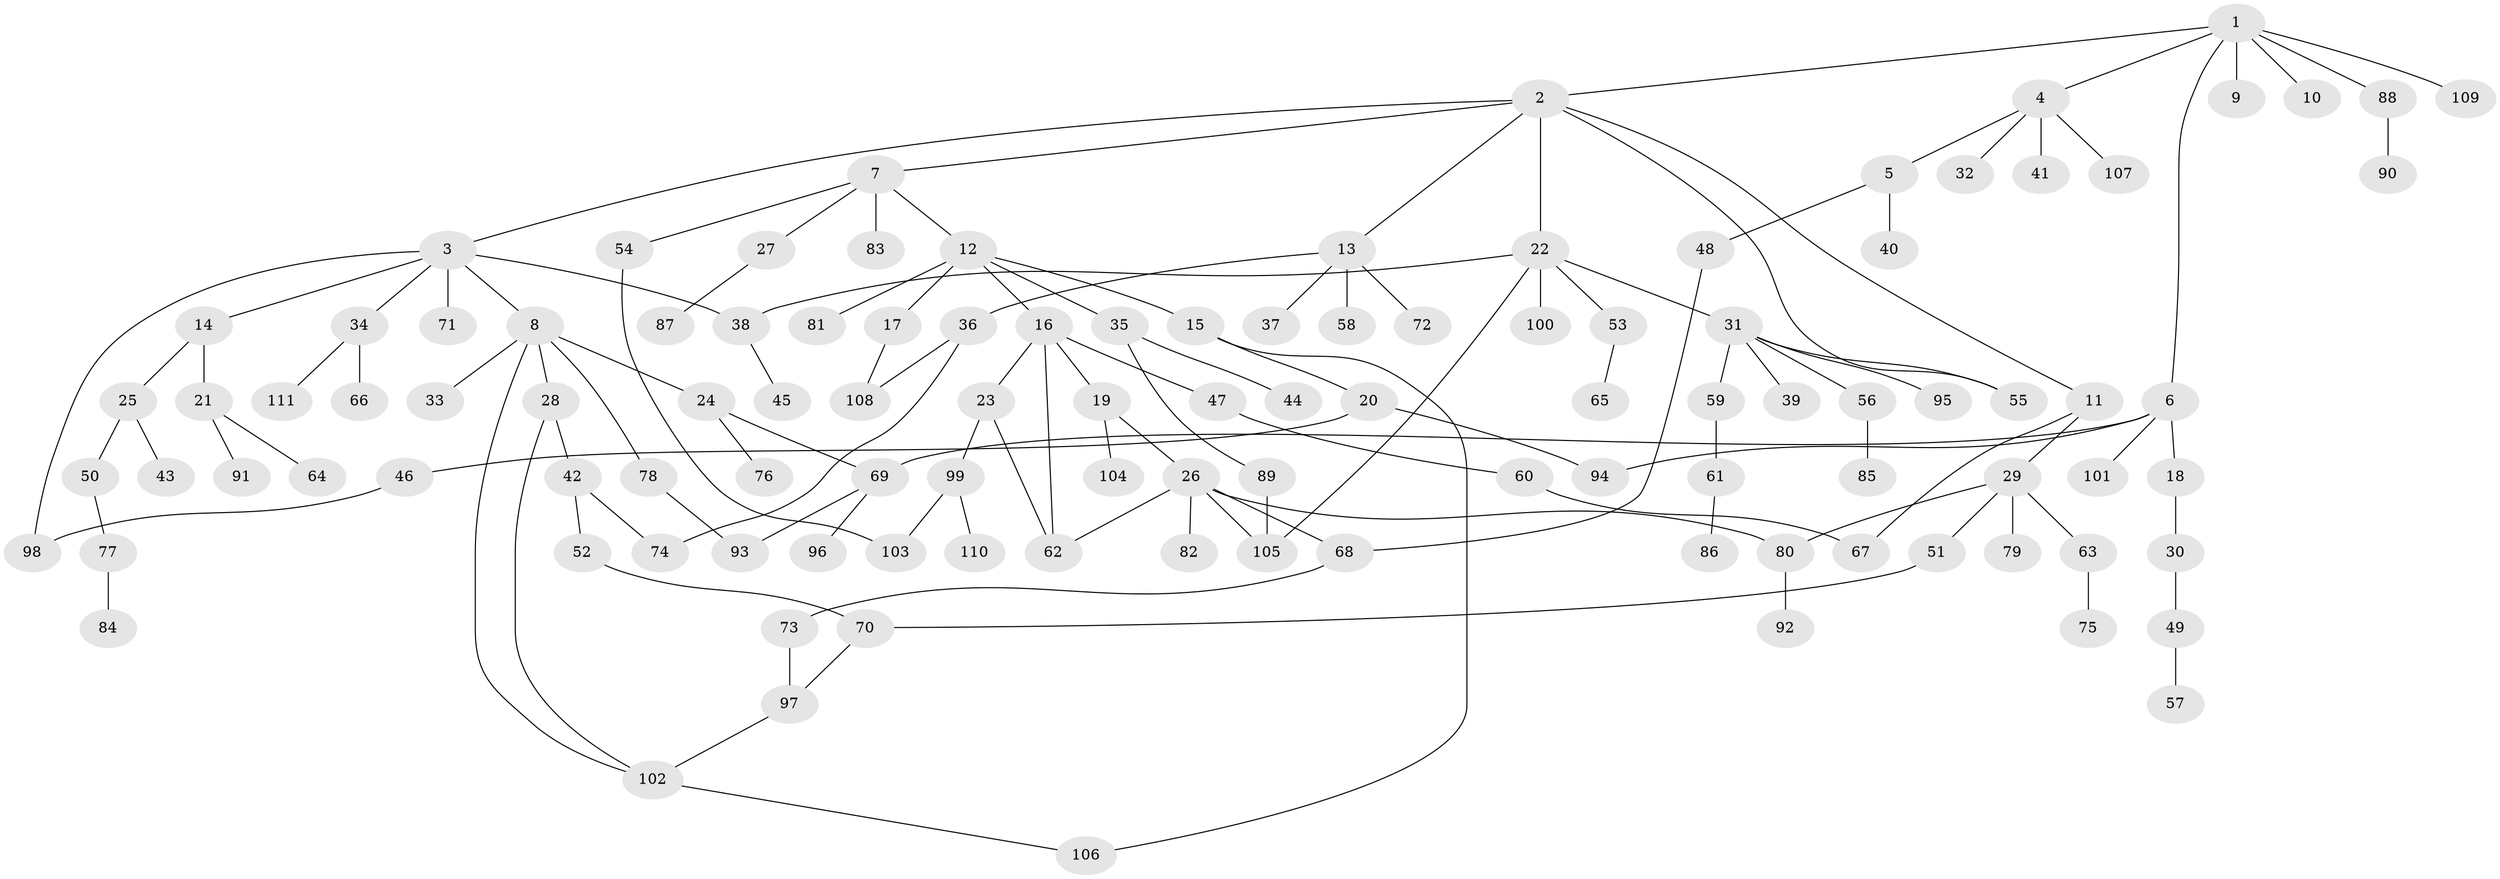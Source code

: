// Generated by graph-tools (version 1.1) at 2025/25/03/09/25 03:25:29]
// undirected, 111 vertices, 131 edges
graph export_dot {
graph [start="1"]
  node [color=gray90,style=filled];
  1;
  2;
  3;
  4;
  5;
  6;
  7;
  8;
  9;
  10;
  11;
  12;
  13;
  14;
  15;
  16;
  17;
  18;
  19;
  20;
  21;
  22;
  23;
  24;
  25;
  26;
  27;
  28;
  29;
  30;
  31;
  32;
  33;
  34;
  35;
  36;
  37;
  38;
  39;
  40;
  41;
  42;
  43;
  44;
  45;
  46;
  47;
  48;
  49;
  50;
  51;
  52;
  53;
  54;
  55;
  56;
  57;
  58;
  59;
  60;
  61;
  62;
  63;
  64;
  65;
  66;
  67;
  68;
  69;
  70;
  71;
  72;
  73;
  74;
  75;
  76;
  77;
  78;
  79;
  80;
  81;
  82;
  83;
  84;
  85;
  86;
  87;
  88;
  89;
  90;
  91;
  92;
  93;
  94;
  95;
  96;
  97;
  98;
  99;
  100;
  101;
  102;
  103;
  104;
  105;
  106;
  107;
  108;
  109;
  110;
  111;
  1 -- 2;
  1 -- 4;
  1 -- 6;
  1 -- 9;
  1 -- 10;
  1 -- 88;
  1 -- 109;
  2 -- 3;
  2 -- 7;
  2 -- 11;
  2 -- 13;
  2 -- 22;
  2 -- 55;
  3 -- 8;
  3 -- 14;
  3 -- 34;
  3 -- 71;
  3 -- 98;
  3 -- 38;
  4 -- 5;
  4 -- 32;
  4 -- 41;
  4 -- 107;
  5 -- 40;
  5 -- 48;
  6 -- 18;
  6 -- 101;
  6 -- 69;
  6 -- 94;
  7 -- 12;
  7 -- 27;
  7 -- 54;
  7 -- 83;
  8 -- 24;
  8 -- 28;
  8 -- 33;
  8 -- 78;
  8 -- 102;
  11 -- 29;
  11 -- 67;
  12 -- 15;
  12 -- 16;
  12 -- 17;
  12 -- 35;
  12 -- 81;
  13 -- 36;
  13 -- 37;
  13 -- 58;
  13 -- 72;
  14 -- 21;
  14 -- 25;
  15 -- 20;
  15 -- 106;
  16 -- 19;
  16 -- 23;
  16 -- 47;
  16 -- 62;
  17 -- 108;
  18 -- 30;
  19 -- 26;
  19 -- 104;
  20 -- 46;
  20 -- 94;
  21 -- 64;
  21 -- 91;
  22 -- 31;
  22 -- 38;
  22 -- 53;
  22 -- 100;
  22 -- 105;
  23 -- 99;
  23 -- 62;
  24 -- 69;
  24 -- 76;
  25 -- 43;
  25 -- 50;
  26 -- 62;
  26 -- 68;
  26 -- 82;
  26 -- 80;
  26 -- 105;
  27 -- 87;
  28 -- 42;
  28 -- 102;
  29 -- 51;
  29 -- 63;
  29 -- 79;
  29 -- 80;
  30 -- 49;
  31 -- 39;
  31 -- 55;
  31 -- 56;
  31 -- 59;
  31 -- 95;
  34 -- 66;
  34 -- 111;
  35 -- 44;
  35 -- 89;
  36 -- 74;
  36 -- 108;
  38 -- 45;
  42 -- 52;
  42 -- 74;
  46 -- 98;
  47 -- 60;
  48 -- 68;
  49 -- 57;
  50 -- 77;
  51 -- 70;
  52 -- 70;
  53 -- 65;
  54 -- 103;
  56 -- 85;
  59 -- 61;
  60 -- 67;
  61 -- 86;
  63 -- 75;
  68 -- 73;
  69 -- 93;
  69 -- 96;
  70 -- 97;
  73 -- 97;
  77 -- 84;
  78 -- 93;
  80 -- 92;
  88 -- 90;
  89 -- 105;
  97 -- 102;
  99 -- 110;
  99 -- 103;
  102 -- 106;
}
